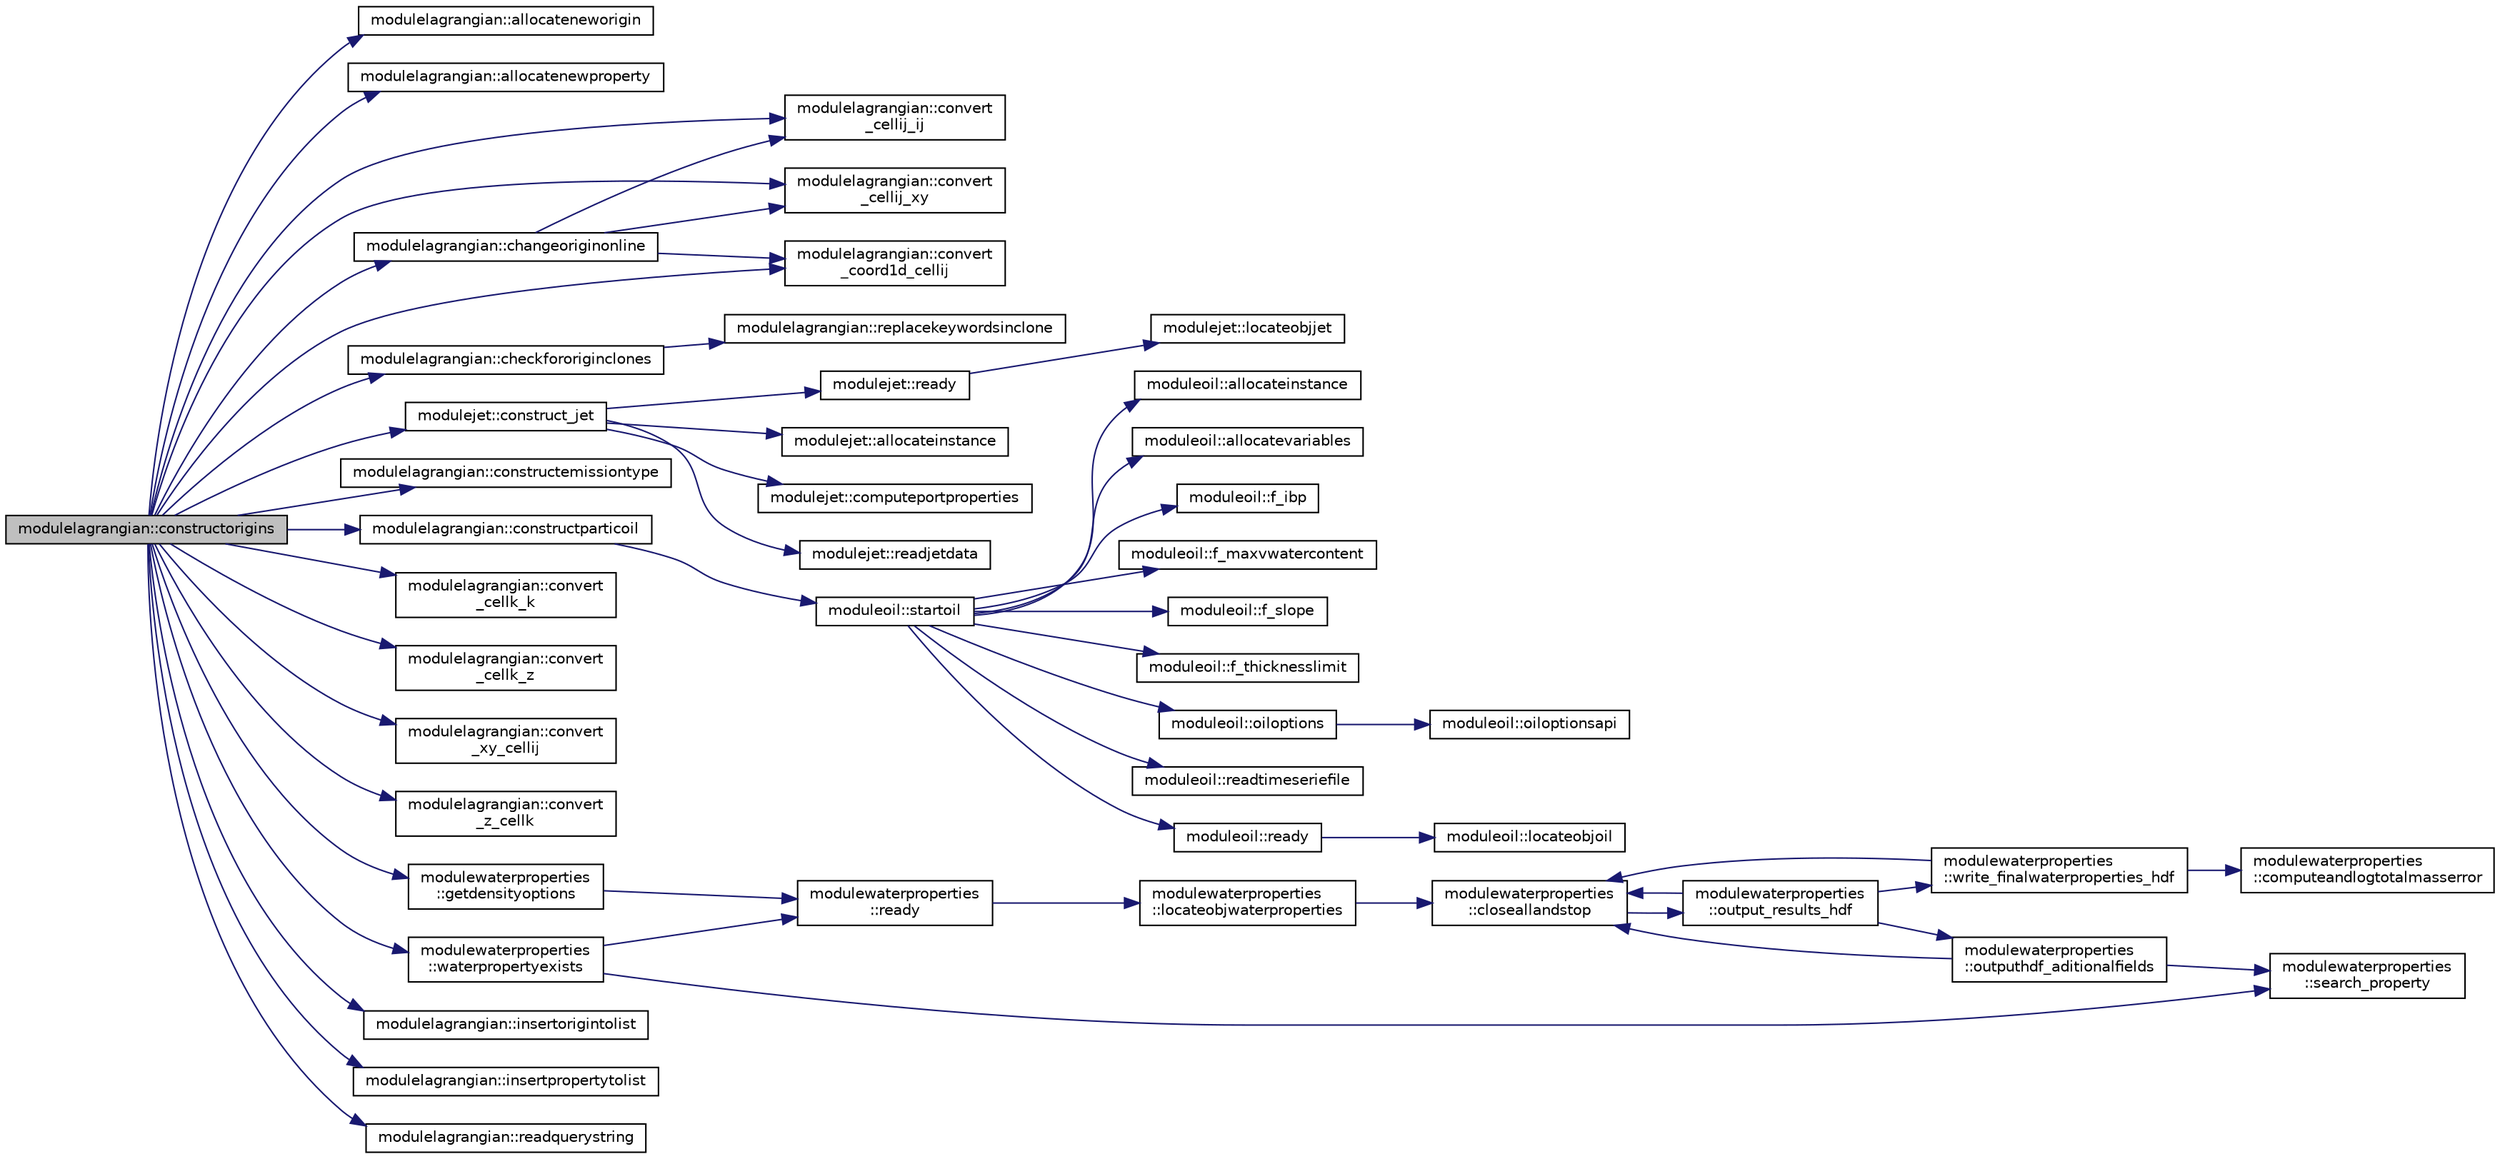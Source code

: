 digraph "modulelagrangian::constructorigins"
{
 // LATEX_PDF_SIZE
  edge [fontname="Helvetica",fontsize="10",labelfontname="Helvetica",labelfontsize="10"];
  node [fontname="Helvetica",fontsize="10",shape=record];
  rankdir="LR";
  Node1 [label="modulelagrangian::constructorigins",height=0.2,width=0.4,color="black", fillcolor="grey75", style="filled", fontcolor="black",tooltip=" "];
  Node1 -> Node2 [color="midnightblue",fontsize="10",style="solid",fontname="Helvetica"];
  Node2 [label="modulelagrangian::allocateneworigin",height=0.2,width=0.4,color="black", fillcolor="white", style="filled",URL="$namespacemodulelagrangian.html#a28216eb4bc7ae29253535daa2e07a0ae",tooltip=" "];
  Node1 -> Node3 [color="midnightblue",fontsize="10",style="solid",fontname="Helvetica"];
  Node3 [label="modulelagrangian::allocatenewproperty",height=0.2,width=0.4,color="black", fillcolor="white", style="filled",URL="$namespacemodulelagrangian.html#a85933ed7a699fa0b842b3a0c17c94bbb",tooltip=" "];
  Node1 -> Node4 [color="midnightblue",fontsize="10",style="solid",fontname="Helvetica"];
  Node4 [label="modulelagrangian::changeoriginonline",height=0.2,width=0.4,color="black", fillcolor="white", style="filled",URL="$namespacemodulelagrangian.html#abfb29437c427b37d5253837c1d2b738e",tooltip=" "];
  Node4 -> Node5 [color="midnightblue",fontsize="10",style="solid",fontname="Helvetica"];
  Node5 [label="modulelagrangian::convert\l_cellij_ij",height=0.2,width=0.4,color="black", fillcolor="white", style="filled",URL="$namespacemodulelagrangian.html#acf4d2d03d6e5a08dbd6f22a256ca3d91",tooltip=" "];
  Node4 -> Node6 [color="midnightblue",fontsize="10",style="solid",fontname="Helvetica"];
  Node6 [label="modulelagrangian::convert\l_cellij_xy",height=0.2,width=0.4,color="black", fillcolor="white", style="filled",URL="$namespacemodulelagrangian.html#afc4e34e45162b06f3c0a80ae1e000fe8",tooltip=" "];
  Node4 -> Node7 [color="midnightblue",fontsize="10",style="solid",fontname="Helvetica"];
  Node7 [label="modulelagrangian::convert\l_coord1d_cellij",height=0.2,width=0.4,color="black", fillcolor="white", style="filled",URL="$namespacemodulelagrangian.html#a7675e0420886642ca2fa921c21fdaca5",tooltip=" "];
  Node1 -> Node8 [color="midnightblue",fontsize="10",style="solid",fontname="Helvetica"];
  Node8 [label="modulelagrangian::checkfororiginclones",height=0.2,width=0.4,color="black", fillcolor="white", style="filled",URL="$namespacemodulelagrangian.html#a80725dbaa881f5358592ca2d92316001",tooltip=" "];
  Node8 -> Node9 [color="midnightblue",fontsize="10",style="solid",fontname="Helvetica"];
  Node9 [label="modulelagrangian::replacekeywordsinclone",height=0.2,width=0.4,color="black", fillcolor="white", style="filled",URL="$namespacemodulelagrangian.html#a6f0ed297af020601a6d8ac70faef5cae",tooltip=" "];
  Node1 -> Node10 [color="midnightblue",fontsize="10",style="solid",fontname="Helvetica"];
  Node10 [label="modulejet::construct_jet",height=0.2,width=0.4,color="black", fillcolor="white", style="filled",URL="$namespacemodulejet.html#a62e934340e7802fddd09c6c14676471d",tooltip=" "];
  Node10 -> Node11 [color="midnightblue",fontsize="10",style="solid",fontname="Helvetica"];
  Node11 [label="modulejet::allocateinstance",height=0.2,width=0.4,color="black", fillcolor="white", style="filled",URL="$namespacemodulejet.html#af21d1a641f05197da226314abaeccf5e",tooltip=" "];
  Node10 -> Node12 [color="midnightblue",fontsize="10",style="solid",fontname="Helvetica"];
  Node12 [label="modulejet::computeportproperties",height=0.2,width=0.4,color="black", fillcolor="white", style="filled",URL="$namespacemodulejet.html#a6a2424bc396ad0eed996ed0d75430e3b",tooltip=" "];
  Node10 -> Node13 [color="midnightblue",fontsize="10",style="solid",fontname="Helvetica"];
  Node13 [label="modulejet::readjetdata",height=0.2,width=0.4,color="black", fillcolor="white", style="filled",URL="$namespacemodulejet.html#ad99b3da948112f106201831bbaaa074f",tooltip=" "];
  Node10 -> Node14 [color="midnightblue",fontsize="10",style="solid",fontname="Helvetica"];
  Node14 [label="modulejet::ready",height=0.2,width=0.4,color="black", fillcolor="white", style="filled",URL="$namespacemodulejet.html#a08cf17884b67eb6e393c3f7553f6398f",tooltip=" "];
  Node14 -> Node15 [color="midnightblue",fontsize="10",style="solid",fontname="Helvetica"];
  Node15 [label="modulejet::locateobjjet",height=0.2,width=0.4,color="black", fillcolor="white", style="filled",URL="$namespacemodulejet.html#a0b2668a76b18f69741deda8796740f8f",tooltip=" "];
  Node1 -> Node16 [color="midnightblue",fontsize="10",style="solid",fontname="Helvetica"];
  Node16 [label="modulelagrangian::constructemissiontype",height=0.2,width=0.4,color="black", fillcolor="white", style="filled",URL="$namespacemodulelagrangian.html#a647212013ee98b692308121cf19b0e90",tooltip=" "];
  Node1 -> Node17 [color="midnightblue",fontsize="10",style="solid",fontname="Helvetica"];
  Node17 [label="modulelagrangian::constructparticoil",height=0.2,width=0.4,color="black", fillcolor="white", style="filled",URL="$namespacemodulelagrangian.html#a4ded42964190b91fb51481ee647db44a",tooltip=" "];
  Node17 -> Node18 [color="midnightblue",fontsize="10",style="solid",fontname="Helvetica"];
  Node18 [label="moduleoil::startoil",height=0.2,width=0.4,color="black", fillcolor="white", style="filled",URL="$namespacemoduleoil.html#a65a42d1b037b7effaac748ed9de641b9",tooltip=" "];
  Node18 -> Node19 [color="midnightblue",fontsize="10",style="solid",fontname="Helvetica"];
  Node19 [label="moduleoil::allocateinstance",height=0.2,width=0.4,color="black", fillcolor="white", style="filled",URL="$namespacemoduleoil.html#a932062e4d214e9b1e3f8504bad7dee40",tooltip=" "];
  Node18 -> Node20 [color="midnightblue",fontsize="10",style="solid",fontname="Helvetica"];
  Node20 [label="moduleoil::allocatevariables",height=0.2,width=0.4,color="black", fillcolor="white", style="filled",URL="$namespacemoduleoil.html#af70b4b1248473e837294505db4f7ec5b",tooltip=" "];
  Node18 -> Node21 [color="midnightblue",fontsize="10",style="solid",fontname="Helvetica"];
  Node21 [label="moduleoil::f_ibp",height=0.2,width=0.4,color="black", fillcolor="white", style="filled",URL="$namespacemoduleoil.html#ad53f4584cf329af849a4ee69c63351c9",tooltip=" "];
  Node18 -> Node22 [color="midnightblue",fontsize="10",style="solid",fontname="Helvetica"];
  Node22 [label="moduleoil::f_maxvwatercontent",height=0.2,width=0.4,color="black", fillcolor="white", style="filled",URL="$namespacemoduleoil.html#ac29f4466dc5d483c853827737c3aa61e",tooltip=" "];
  Node18 -> Node23 [color="midnightblue",fontsize="10",style="solid",fontname="Helvetica"];
  Node23 [label="moduleoil::f_slope",height=0.2,width=0.4,color="black", fillcolor="white", style="filled",URL="$namespacemoduleoil.html#adabc2068ec1e8096747e483ba890f006",tooltip=" "];
  Node18 -> Node24 [color="midnightblue",fontsize="10",style="solid",fontname="Helvetica"];
  Node24 [label="moduleoil::f_thicknesslimit",height=0.2,width=0.4,color="black", fillcolor="white", style="filled",URL="$namespacemoduleoil.html#a1e48ccf914b9fc3382e9fb87517e6a8d",tooltip=" "];
  Node18 -> Node25 [color="midnightblue",fontsize="10",style="solid",fontname="Helvetica"];
  Node25 [label="moduleoil::oiloptions",height=0.2,width=0.4,color="black", fillcolor="white", style="filled",URL="$namespacemoduleoil.html#aed259a357945d0fe3281c34d220a6dcd",tooltip=" "];
  Node25 -> Node26 [color="midnightblue",fontsize="10",style="solid",fontname="Helvetica"];
  Node26 [label="moduleoil::oiloptionsapi",height=0.2,width=0.4,color="black", fillcolor="white", style="filled",URL="$namespacemoduleoil.html#a25b9c130249a4691ccc1c06b3bae5a4e",tooltip=" "];
  Node18 -> Node27 [color="midnightblue",fontsize="10",style="solid",fontname="Helvetica"];
  Node27 [label="moduleoil::readtimeseriefile",height=0.2,width=0.4,color="black", fillcolor="white", style="filled",URL="$namespacemoduleoil.html#add8d9c35ee53aee7829af9a0f4b3dff4",tooltip=" "];
  Node18 -> Node28 [color="midnightblue",fontsize="10",style="solid",fontname="Helvetica"];
  Node28 [label="moduleoil::ready",height=0.2,width=0.4,color="black", fillcolor="white", style="filled",URL="$namespacemoduleoil.html#a16763a360a31b49d4f67bbba295472a5",tooltip=" "];
  Node28 -> Node29 [color="midnightblue",fontsize="10",style="solid",fontname="Helvetica"];
  Node29 [label="moduleoil::locateobjoil",height=0.2,width=0.4,color="black", fillcolor="white", style="filled",URL="$namespacemoduleoil.html#aa0854458437dd99f9ef2103ed4f048b4",tooltip=" "];
  Node1 -> Node5 [color="midnightblue",fontsize="10",style="solid",fontname="Helvetica"];
  Node1 -> Node6 [color="midnightblue",fontsize="10",style="solid",fontname="Helvetica"];
  Node1 -> Node30 [color="midnightblue",fontsize="10",style="solid",fontname="Helvetica"];
  Node30 [label="modulelagrangian::convert\l_cellk_k",height=0.2,width=0.4,color="black", fillcolor="white", style="filled",URL="$namespacemodulelagrangian.html#ab49d9104b72e09c3e511a3c37180d96b",tooltip=" "];
  Node1 -> Node31 [color="midnightblue",fontsize="10",style="solid",fontname="Helvetica"];
  Node31 [label="modulelagrangian::convert\l_cellk_z",height=0.2,width=0.4,color="black", fillcolor="white", style="filled",URL="$namespacemodulelagrangian.html#a57a623f0deb9516670279b9b6aad02a1",tooltip=" "];
  Node1 -> Node7 [color="midnightblue",fontsize="10",style="solid",fontname="Helvetica"];
  Node1 -> Node32 [color="midnightblue",fontsize="10",style="solid",fontname="Helvetica"];
  Node32 [label="modulelagrangian::convert\l_xy_cellij",height=0.2,width=0.4,color="black", fillcolor="white", style="filled",URL="$namespacemodulelagrangian.html#ac9070324e55670920f08443dd42938d9",tooltip=" "];
  Node1 -> Node33 [color="midnightblue",fontsize="10",style="solid",fontname="Helvetica"];
  Node33 [label="modulelagrangian::convert\l_z_cellk",height=0.2,width=0.4,color="black", fillcolor="white", style="filled",URL="$namespacemodulelagrangian.html#a457d6182588e8e1d9cc86c35a53690f7",tooltip=" "];
  Node1 -> Node34 [color="midnightblue",fontsize="10",style="solid",fontname="Helvetica"];
  Node34 [label="modulewaterproperties\l::getdensityoptions",height=0.2,width=0.4,color="black", fillcolor="white", style="filled",URL="$namespacemodulewaterproperties.html#ac9026fc793014229d0d9bed57148db6a",tooltip=" "];
  Node34 -> Node35 [color="midnightblue",fontsize="10",style="solid",fontname="Helvetica"];
  Node35 [label="modulewaterproperties\l::ready",height=0.2,width=0.4,color="black", fillcolor="white", style="filled",URL="$namespacemodulewaterproperties.html#ad54774dedce486739249cb10b4de21e2",tooltip=" "];
  Node35 -> Node36 [color="midnightblue",fontsize="10",style="solid",fontname="Helvetica"];
  Node36 [label="modulewaterproperties\l::locateobjwaterproperties",height=0.2,width=0.4,color="black", fillcolor="white", style="filled",URL="$namespacemodulewaterproperties.html#ae4516d6c7f3687b0293515314b0ade90",tooltip=" "];
  Node36 -> Node37 [color="midnightblue",fontsize="10",style="solid",fontname="Helvetica"];
  Node37 [label="modulewaterproperties\l::closeallandstop",height=0.2,width=0.4,color="black", fillcolor="white", style="filled",URL="$namespacemodulewaterproperties.html#a5bb74dfe4637836633ca6817a4a72758",tooltip=" "];
  Node37 -> Node38 [color="midnightblue",fontsize="10",style="solid",fontname="Helvetica"];
  Node38 [label="modulewaterproperties\l::output_results_hdf",height=0.2,width=0.4,color="black", fillcolor="white", style="filled",URL="$namespacemodulewaterproperties.html#a78143a2ee73e78a6441a03852a7b9f9a",tooltip=" "];
  Node38 -> Node37 [color="midnightblue",fontsize="10",style="solid",fontname="Helvetica"];
  Node38 -> Node39 [color="midnightblue",fontsize="10",style="solid",fontname="Helvetica"];
  Node39 [label="modulewaterproperties\l::outputhdf_aditionalfields",height=0.2,width=0.4,color="black", fillcolor="white", style="filled",URL="$namespacemodulewaterproperties.html#a0e590dc368b505cd9ea918d724d3eee3",tooltip=" "];
  Node39 -> Node37 [color="midnightblue",fontsize="10",style="solid",fontname="Helvetica"];
  Node39 -> Node40 [color="midnightblue",fontsize="10",style="solid",fontname="Helvetica"];
  Node40 [label="modulewaterproperties\l::search_property",height=0.2,width=0.4,color="black", fillcolor="white", style="filled",URL="$namespacemodulewaterproperties.html#ae6b7d758da27fb15faee52b3ed14029d",tooltip=" "];
  Node38 -> Node41 [color="midnightblue",fontsize="10",style="solid",fontname="Helvetica"];
  Node41 [label="modulewaterproperties\l::write_finalwaterproperties_hdf",height=0.2,width=0.4,color="black", fillcolor="white", style="filled",URL="$namespacemodulewaterproperties.html#a2893cea8ca427b1290aeb65593659aa0",tooltip=" "];
  Node41 -> Node37 [color="midnightblue",fontsize="10",style="solid",fontname="Helvetica"];
  Node41 -> Node42 [color="midnightblue",fontsize="10",style="solid",fontname="Helvetica"];
  Node42 [label="modulewaterproperties\l::computeandlogtotalmasserror",height=0.2,width=0.4,color="black", fillcolor="white", style="filled",URL="$namespacemodulewaterproperties.html#af1b9165b0e72747e4478868c7e5eff00",tooltip=" "];
  Node1 -> Node43 [color="midnightblue",fontsize="10",style="solid",fontname="Helvetica"];
  Node43 [label="modulelagrangian::insertorigintolist",height=0.2,width=0.4,color="black", fillcolor="white", style="filled",URL="$namespacemodulelagrangian.html#a842c38bc1af98cfe321b3cd2eca5aa14",tooltip=" "];
  Node1 -> Node44 [color="midnightblue",fontsize="10",style="solid",fontname="Helvetica"];
  Node44 [label="modulelagrangian::insertpropertytolist",height=0.2,width=0.4,color="black", fillcolor="white", style="filled",URL="$namespacemodulelagrangian.html#ad3e2ea0ce974a102fea039aef69c4626",tooltip=" "];
  Node1 -> Node45 [color="midnightblue",fontsize="10",style="solid",fontname="Helvetica"];
  Node45 [label="modulelagrangian::readquerystring",height=0.2,width=0.4,color="black", fillcolor="white", style="filled",URL="$namespacemodulelagrangian.html#a1d47ba91199ceabdf0bbe9cc584783b7",tooltip=" "];
  Node1 -> Node46 [color="midnightblue",fontsize="10",style="solid",fontname="Helvetica"];
  Node46 [label="modulewaterproperties\l::waterpropertyexists",height=0.2,width=0.4,color="black", fillcolor="white", style="filled",URL="$namespacemodulewaterproperties.html#a2c7278a1e0767b9b9c5419a5b34299f5",tooltip=" "];
  Node46 -> Node35 [color="midnightblue",fontsize="10",style="solid",fontname="Helvetica"];
  Node46 -> Node40 [color="midnightblue",fontsize="10",style="solid",fontname="Helvetica"];
}

